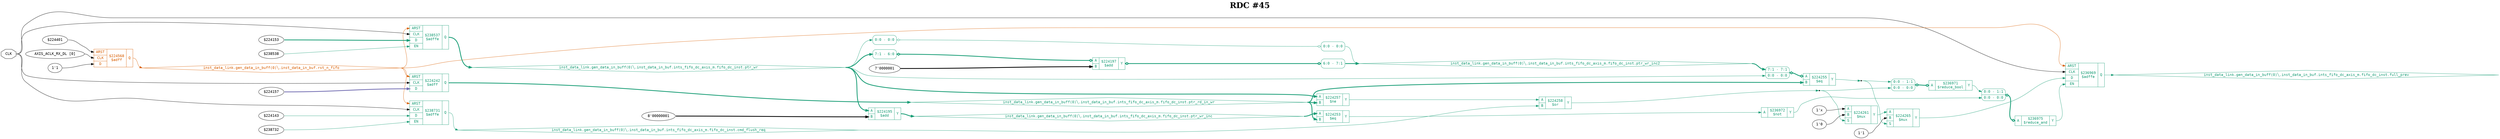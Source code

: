 digraph "spacefibre_light_top" {
label=<<b>RDC #45</b>>;
labelloc="t"
fontsize="30"
node ["fontname"="Courier"]
edge ["fontname"="Courier"]
rankdir="LR";
remincross=true;
n10 [ shape=octagon, label="CLK", color="black", fontcolor="black", href="/src/ip_spacefibre_light_top/spacefibre_light_top.vhd#45" ];
n11 [ shape=diamond, label="inst_data_link.gen_data_in_buff(0)&#9586;.inst_data_in_buf.ints_fifo_dc_axis_m.fifo_dc_inst.cmd_flush_req", colorscheme="dark28", color="1", fontcolor="1", href="/src/ip/fifo_dc/fifo_dc.vhd#111" ];
n12 [ shape=diamond, label="inst_data_link.gen_data_in_buff(0)&#9586;.inst_data_in_buf.ints_fifo_dc_axis_m.fifo_dc_inst.full_prev", colorscheme="dark28", color="1", fontcolor="1", href="/src/ip/fifo_dc/fifo_dc.vhd#128" ];
n13 [ shape=diamond, label="inst_data_link.gen_data_in_buff(0)&#9586;.inst_data_in_buf.ints_fifo_dc_axis_m.fifo_dc_inst.ptr_rd_in_wr", colorscheme="dark28", color="1", fontcolor="1", href="/src/ip/fifo_dc/fifo_dc.vhd#106" ];
n14 [ shape=diamond, label="inst_data_link.gen_data_in_buff(0)&#9586;.inst_data_in_buf.ints_fifo_dc_axis_m.fifo_dc_inst.ptr_wr", colorscheme="dark28", color="1", fontcolor="1", href="/src/ip/fifo_dc/fifo_dc.vhd#94" ];
n15 [ shape=diamond, label="inst_data_link.gen_data_in_buff(0)&#9586;.inst_data_in_buf.ints_fifo_dc_axis_m.fifo_dc_inst.ptr_wr_inc", colorscheme="dark28", color="1", fontcolor="1", href="/src/ip/fifo_dc/fifo_dc.vhd#95" ];
n16 [ shape=diamond, label="inst_data_link.gen_data_in_buff(0)&#9586;.inst_data_in_buf.ints_fifo_dc_axis_m.fifo_dc_inst.ptr_wr_inc2", colorscheme="dark28", color="1", fontcolor="1", href="/src/ip/fifo_dc/fifo_dc.vhd#96" ];
n17 [ shape=diamond, label="inst_data_link.gen_data_in_buff(0)&#9586;.inst_data_in_buf.rst_n_fifo", colorscheme="dark28", color="2", fontcolor="2", href="/src/module_data_link/data_in_buf.vhd#142" ];
{ rank="source"; n10;}
{ rank="sink";}
c22 [ shape=record, label="{{<p18> ARST|<p10> CLK|<p19> D|<p20> EN}|$236969\n$adffe|{<p21> Q}}", colorscheme="dark28", color="1", fontcolor="1" , href="/src/ip/fifo_dc/fifo_dc.vhd#256"  ];
v0 [ label="$224153" ];
v1 [ label="$238538" ];
c23 [ shape=record, label="{{<p18> ARST|<p10> CLK|<p19> D|<p20> EN}|$238537\n$adffe|{<p21> Q}}", colorscheme="dark28", color="1", fontcolor="1" , href="/src/ip/fifo_dc/fifo_dc.vhd#199"  ];
v2 [ label="$224143" ];
v3 [ label="$238732" ];
c24 [ shape=record, label="{{<p18> ARST|<p10> CLK|<p19> D|<p20> EN}|$238731\n$adffe|{<p21> Q}}", colorscheme="dark28", color="1", fontcolor="1" , href="/src/ip/fifo_dc/fifo_dc.vhd#440"  ];
c27 [ shape=record, label="{{<p25> A}|$236971\n$reduce_bool|{<p26> Y}}", colorscheme="dark28", color="1", fontcolor="1" ];
x4 [ shape=record, style=rounded, label="<s1> 0:0 - 1:1 |<s0> 0:0 - 0:0 ", colorscheme="dark28", color="1", fontcolor="1" ];
x4:e -> c27:p25:w [arrowhead=odiamond, arrowtail=odiamond, dir=both, colorscheme="dark28", color="1", fontcolor="1", style="setlinewidth(3)", label=""];
c28 [ shape=record, label="{{<p25> A}|$236972\n$not|{<p26> Y}}", colorscheme="dark28", color="1", fontcolor="1" ];
c29 [ shape=record, label="{{<p25> A}|$236975\n$reduce_and|{<p26> Y}}", colorscheme="dark28", color="1", fontcolor="1" ];
x5 [ shape=record, style=rounded, label="<s1> 0:0 - 1:1 |<s0> 0:0 - 0:0 ", colorscheme="dark28", color="1", fontcolor="1" ];
x5:e -> c29:p25:w [arrowhead=odiamond, arrowtail=odiamond, dir=both, colorscheme="dark28", color="1", fontcolor="1", style="setlinewidth(3)", label=""];
v6 [ label="$224401" ];
v7 [ label="AXIS_ACLK_RX_DL [0]" ];
v8 [ label="1'1" ];
c30 [ shape=record, label="{{<p18> ARST|<p10> CLK|<p19> D}|$224568\n$adff|{<p21> Q}}", colorscheme="dark28", color="2", fontcolor="2" , href="/src/module_data_link/data_in_buf.vhd#194"  ];
v9 [ label="8'00000001" ];
c32 [ shape=record, label="{{<p25> A|<p31> B}|$224195\n$add|{<p26> Y}}", colorscheme="dark28", color="1", fontcolor="1" , href="/src/ip/fifo_dc/fifo_dc.vhd#170"  ];
v11 [ label="7'0000001" ];
c33 [ shape=record, label="{{<p25> A|<p31> B}|$224197\n$add|{<p26> Y}}", colorscheme="dark28", color="1", fontcolor="1" , href="/src/ip/fifo_dc/fifo_dc.vhd#171"  ];
x10 [ shape=record, style=rounded, label="<s0> 7:1 - 6:0 ", colorscheme="dark28", color="1", fontcolor="1" ];
x10:e -> c33:p25:w [arrowhead=odiamond, arrowtail=odiamond, dir=both, colorscheme="dark28", color="1", fontcolor="1", style="setlinewidth(3)", label=""];
x12 [ shape=record, style=rounded, label="<s0> 6:0 - 7:1 ", colorscheme="dark28", color="1", fontcolor="1" ];
c33:p26:e -> x12:w [arrowhead=odiamond, arrowtail=odiamond, dir=both, colorscheme="dark28", color="1", fontcolor="1", style="setlinewidth(3)", label=""];
c34 [ shape=record, label="{{<p25> A|<p31> B}|$224253\n$eq|{<p26> Y}}", colorscheme="dark28", color="1", fontcolor="1" , href="/src/ip/fifo_dc/fifo_dc.vhd#262"  ];
c35 [ shape=record, label="{{<p25> A|<p31> B}|$224255\n$eq|{<p26> Y}}", colorscheme="dark28", color="1", fontcolor="1" , href="/src/ip/fifo_dc/fifo_dc.vhd#264"  ];
x13 [ shape=record, style=rounded, label="<s1> 7:1 - 7:1 |<s0> 0:0 - 0:0 ", colorscheme="dark28", color="1", fontcolor="1" ];
x13:e -> c35:p25:w [arrowhead=odiamond, arrowtail=odiamond, dir=both, colorscheme="dark28", color="1", fontcolor="1", style="setlinewidth(3)", label=""];
c36 [ shape=record, label="{{<p25> A|<p31> B}|$224258\n$or|{<p26> Y}}", colorscheme="dark28", color="1", fontcolor="1" , href="/src/ip/fifo_dc/fifo_dc.vhd#266"  ];
v14 [ label="1'x" ];
v15 [ label="1'0" ];
c38 [ shape=record, label="{{<p25> A|<p31> B|<p37> S}|$224261\n$mux|{<p26> Y}}", colorscheme="dark28", color="1", fontcolor="1" , href="/src/ip/fifo_dc/fifo_dc.vhd#262"  ];
v16 [ label="1'1" ];
c39 [ shape=record, label="{{<p25> A|<p31> B|<p37> S}|$224265\n$mux|{<p26> Y}}", colorscheme="dark28", color="1", fontcolor="1" , href="/src/ip/fifo_dc/fifo_dc.vhd#262"  ];
c40 [ shape=record, label="{{<p25> A|<p31> B}|$224257\n$ne|{<p26> Y}}", colorscheme="dark28", color="1", fontcolor="1" , href="/src/ip/fifo_dc/fifo_dc.vhd#266"  ];
v17 [ label="$224157" ];
c41 [ shape=record, label="{{<p18> ARST|<p10> CLK|<p19> D}|$224242\n$adff|{<p21> Q}}", colorscheme="dark28", color="1", fontcolor="1" , href="/src/ip/fifo_dc/fifo_dc.vhd#222"  ];
x18 [ shape=record, style=rounded, label="<s0> 0:0 - 0:0 ", colorscheme="dark28", color="1", fontcolor="1" ];
x19 [ shape=record, style=rounded, label="<s0> 0:0 - 0:0 ", colorscheme="dark28", color="1", fontcolor="1" ];
x18:e -> x19:w [arrowhead=odiamond, arrowtail=odiamond, dir=both, colorscheme="dark28", color="1", fontcolor="1", label=""];
c27:p26:e -> x5:s1:w [colorscheme="dark28", color="1", fontcolor="1", label=""];
n10:e -> c22:p10:w [color="black", fontcolor="black", label=""];
n10:e -> c23:p10:w [color="black", fontcolor="black", label=""];
n10:e -> c24:p10:w [color="black", fontcolor="black", label=""];
n10:e -> c41:p10:w [color="black", fontcolor="black", label=""];
c24:p21:e -> n11:w [colorscheme="dark28", color="1", fontcolor="1", label=""];
n11:e -> c36:p31:w [colorscheme="dark28", color="1", fontcolor="1", label=""];
c22:p21:e -> n12:w [colorscheme="dark28", color="1", fontcolor="1", label=""];
c41:p21:e -> n13:w [colorscheme="dark28", color="1", fontcolor="1", style="setlinewidth(3)", label=""];
n13:e -> c34:p31:w [colorscheme="dark28", color="1", fontcolor="1", style="setlinewidth(3)", label=""];
n13:e -> c35:p31:w [colorscheme="dark28", color="1", fontcolor="1", style="setlinewidth(3)", label=""];
n13:e -> c40:p31:w [colorscheme="dark28", color="1", fontcolor="1", style="setlinewidth(3)", label=""];
c23:p21:e -> n14:w [colorscheme="dark28", color="1", fontcolor="1", style="setlinewidth(3)", label=""];
n14:e -> c32:p25:w [colorscheme="dark28", color="1", fontcolor="1", style="setlinewidth(3)", label=""];
n14:e -> c40:p25:w [colorscheme="dark28", color="1", fontcolor="1", style="setlinewidth(3)", label=""];
n14:e -> x10:s0:w [colorscheme="dark28", color="1", fontcolor="1", style="setlinewidth(3)", label=""];
n14:e -> x13:s0:w [colorscheme="dark28", color="1", fontcolor="1", label=""];
n14:e -> x18:s0:w [colorscheme="dark28", color="1", fontcolor="1", label=""];
c32:p26:e -> n15:w [colorscheme="dark28", color="1", fontcolor="1", style="setlinewidth(3)", label=""];
n15:e -> c34:p25:w [colorscheme="dark28", color="1", fontcolor="1", style="setlinewidth(3)", label=""];
x12:s0:e -> n16:w [colorscheme="dark28", color="1", fontcolor="1", style="setlinewidth(3)", label=""];
x19:s0:e -> n16:w [colorscheme="dark28", color="1", fontcolor="1", label=""];
n16:e -> x13:s1:w [colorscheme="dark28", color="1", fontcolor="1", style="setlinewidth(3)", label=""];
c30:p21:e -> n17:w [colorscheme="dark28", color="2", fontcolor="2", label=""];
n17:e -> c22:p18:w [colorscheme="dark28", color="2", fontcolor="2", label=""];
n17:e -> c23:p18:w [colorscheme="dark28", color="2", fontcolor="2", label=""];
n17:e -> c24:p18:w [colorscheme="dark28", color="2", fontcolor="2", label=""];
n17:e -> c41:p18:w [colorscheme="dark28", color="2", fontcolor="2", label=""];
c29:p26:e -> c22:p20:w [colorscheme="dark28", color="1", fontcolor="1", label=""];
c28:p26:e -> x5:s0:w [colorscheme="dark28", color="1", fontcolor="1", label=""];
c34:p26:e -> c28:p25:w [colorscheme="dark28", color="1", fontcolor="1", label=""];
n5 [ shape=point ];
c35:p26:e -> n5:w [colorscheme="dark28", color="1", fontcolor="1", label=""];
n5:e -> c39:p37:w [colorscheme="dark28", color="1", fontcolor="1", label=""];
n5:e -> x4:s1:w [colorscheme="dark28", color="1", fontcolor="1", label=""];
c40:p26:e -> c36:p25:w [colorscheme="dark28", color="1", fontcolor="1", label=""];
n7 [ shape=point ];
c36:p26:e -> n7:w [colorscheme="dark28", color="1", fontcolor="1", label=""];
n7:e -> c38:p37:w [colorscheme="dark28", color="1", fontcolor="1", label=""];
n7:e -> x4:s0:w [colorscheme="dark28", color="1", fontcolor="1", label=""];
c38:p26:e -> c39:p25:w [colorscheme="dark28", color="1", fontcolor="1", label=""];
c39:p26:e -> c22:p19:w [colorscheme="dark28", color="1", fontcolor="1", label=""];
v0:e -> c23:p19:w [colorscheme="dark28", color="1", fontcolor="1", style="setlinewidth(3)", label=""];
v1:e -> c23:p20:w [colorscheme="dark28", color="1", fontcolor="1", label=""];
v11:e -> c33:p31:w [color="black", fontcolor="black", style="setlinewidth(3)", label=""];
v14:e -> c38:p25:w [color="black", fontcolor="black", label=""];
v15:e -> c38:p31:w [color="black", fontcolor="black", label=""];
v16:e -> c39:p31:w [color="black", fontcolor="black", label=""];
v17:e -> c41:p19:w [colorscheme="dark28", color="3", fontcolor="3", style="setlinewidth(3)", label=""];
v2:e -> c24:p19:w [colorscheme="dark28", color="1", fontcolor="1", label=""];
v3:e -> c24:p20:w [colorscheme="dark28", color="1", fontcolor="1", label=""];
v6:e -> c30:p18:w [color="black", fontcolor="black", label=""];
v7:e -> c30:p10:w [color="black", fontcolor="black", label=""];
v8:e -> c30:p19:w [color="black", fontcolor="black", label=""];
v9:e -> c32:p31:w [color="black", fontcolor="black", style="setlinewidth(3)", label=""];
}
